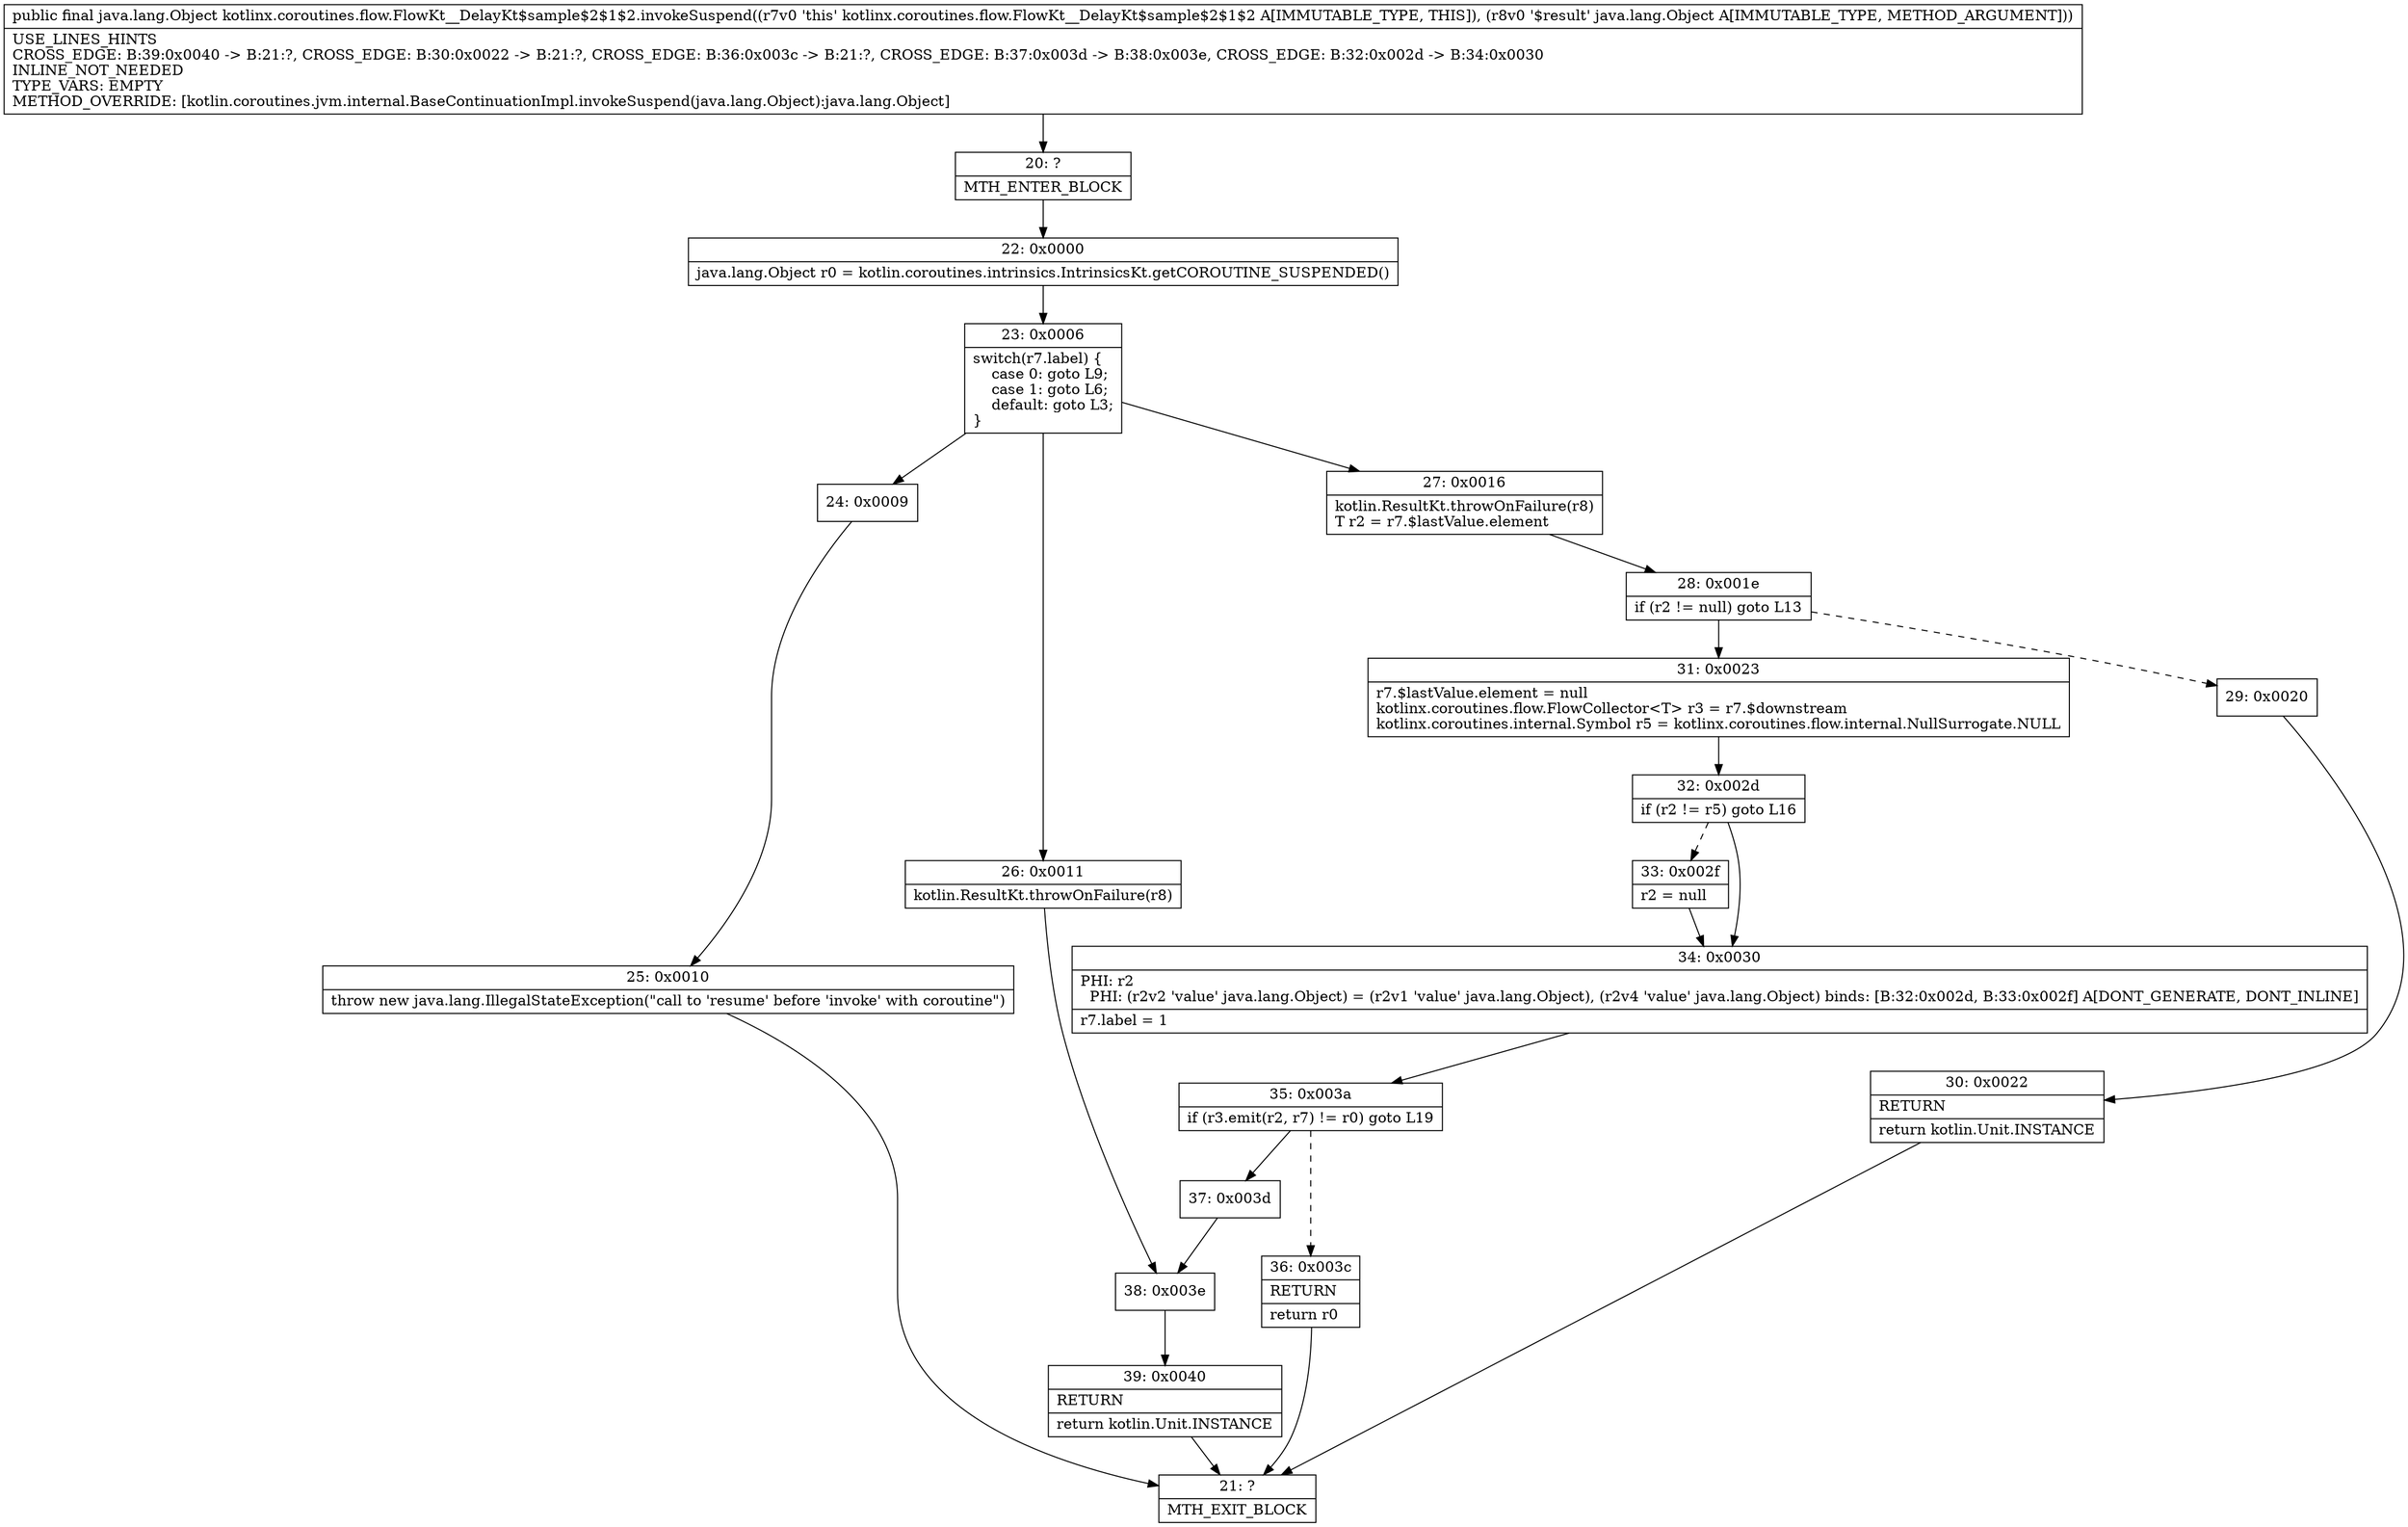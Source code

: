 digraph "CFG forkotlinx.coroutines.flow.FlowKt__DelayKt$sample$2$1$2.invokeSuspend(Ljava\/lang\/Object;)Ljava\/lang\/Object;" {
Node_20 [shape=record,label="{20\:\ ?|MTH_ENTER_BLOCK\l}"];
Node_22 [shape=record,label="{22\:\ 0x0000|java.lang.Object r0 = kotlin.coroutines.intrinsics.IntrinsicsKt.getCOROUTINE_SUSPENDED()\l}"];
Node_23 [shape=record,label="{23\:\ 0x0006|switch(r7.label) \{\l    case 0: goto L9;\l    case 1: goto L6;\l    default: goto L3;\l\}\l}"];
Node_24 [shape=record,label="{24\:\ 0x0009}"];
Node_25 [shape=record,label="{25\:\ 0x0010|throw new java.lang.IllegalStateException(\"call to 'resume' before 'invoke' with coroutine\")\l}"];
Node_21 [shape=record,label="{21\:\ ?|MTH_EXIT_BLOCK\l}"];
Node_26 [shape=record,label="{26\:\ 0x0011|kotlin.ResultKt.throwOnFailure(r8)\l}"];
Node_38 [shape=record,label="{38\:\ 0x003e}"];
Node_39 [shape=record,label="{39\:\ 0x0040|RETURN\l|return kotlin.Unit.INSTANCE\l}"];
Node_27 [shape=record,label="{27\:\ 0x0016|kotlin.ResultKt.throwOnFailure(r8)\lT r2 = r7.$lastValue.element\l}"];
Node_28 [shape=record,label="{28\:\ 0x001e|if (r2 != null) goto L13\l}"];
Node_29 [shape=record,label="{29\:\ 0x0020}"];
Node_30 [shape=record,label="{30\:\ 0x0022|RETURN\l|return kotlin.Unit.INSTANCE\l}"];
Node_31 [shape=record,label="{31\:\ 0x0023|r7.$lastValue.element = null\lkotlinx.coroutines.flow.FlowCollector\<T\> r3 = r7.$downstream\lkotlinx.coroutines.internal.Symbol r5 = kotlinx.coroutines.flow.internal.NullSurrogate.NULL\l}"];
Node_32 [shape=record,label="{32\:\ 0x002d|if (r2 != r5) goto L16\l}"];
Node_33 [shape=record,label="{33\:\ 0x002f|r2 = null\l}"];
Node_34 [shape=record,label="{34\:\ 0x0030|PHI: r2 \l  PHI: (r2v2 'value' java.lang.Object) = (r2v1 'value' java.lang.Object), (r2v4 'value' java.lang.Object) binds: [B:32:0x002d, B:33:0x002f] A[DONT_GENERATE, DONT_INLINE]\l|r7.label = 1\l}"];
Node_35 [shape=record,label="{35\:\ 0x003a|if (r3.emit(r2, r7) != r0) goto L19\l}"];
Node_36 [shape=record,label="{36\:\ 0x003c|RETURN\l|return r0\l}"];
Node_37 [shape=record,label="{37\:\ 0x003d}"];
MethodNode[shape=record,label="{public final java.lang.Object kotlinx.coroutines.flow.FlowKt__DelayKt$sample$2$1$2.invokeSuspend((r7v0 'this' kotlinx.coroutines.flow.FlowKt__DelayKt$sample$2$1$2 A[IMMUTABLE_TYPE, THIS]), (r8v0 '$result' java.lang.Object A[IMMUTABLE_TYPE, METHOD_ARGUMENT]))  | USE_LINES_HINTS\lCROSS_EDGE: B:39:0x0040 \-\> B:21:?, CROSS_EDGE: B:30:0x0022 \-\> B:21:?, CROSS_EDGE: B:36:0x003c \-\> B:21:?, CROSS_EDGE: B:37:0x003d \-\> B:38:0x003e, CROSS_EDGE: B:32:0x002d \-\> B:34:0x0030\lINLINE_NOT_NEEDED\lTYPE_VARS: EMPTY\lMETHOD_OVERRIDE: [kotlin.coroutines.jvm.internal.BaseContinuationImpl.invokeSuspend(java.lang.Object):java.lang.Object]\l}"];
MethodNode -> Node_20;Node_20 -> Node_22;
Node_22 -> Node_23;
Node_23 -> Node_24;
Node_23 -> Node_26;
Node_23 -> Node_27;
Node_24 -> Node_25;
Node_25 -> Node_21;
Node_26 -> Node_38;
Node_38 -> Node_39;
Node_39 -> Node_21;
Node_27 -> Node_28;
Node_28 -> Node_29[style=dashed];
Node_28 -> Node_31;
Node_29 -> Node_30;
Node_30 -> Node_21;
Node_31 -> Node_32;
Node_32 -> Node_33[style=dashed];
Node_32 -> Node_34;
Node_33 -> Node_34;
Node_34 -> Node_35;
Node_35 -> Node_36[style=dashed];
Node_35 -> Node_37;
Node_36 -> Node_21;
Node_37 -> Node_38;
}

